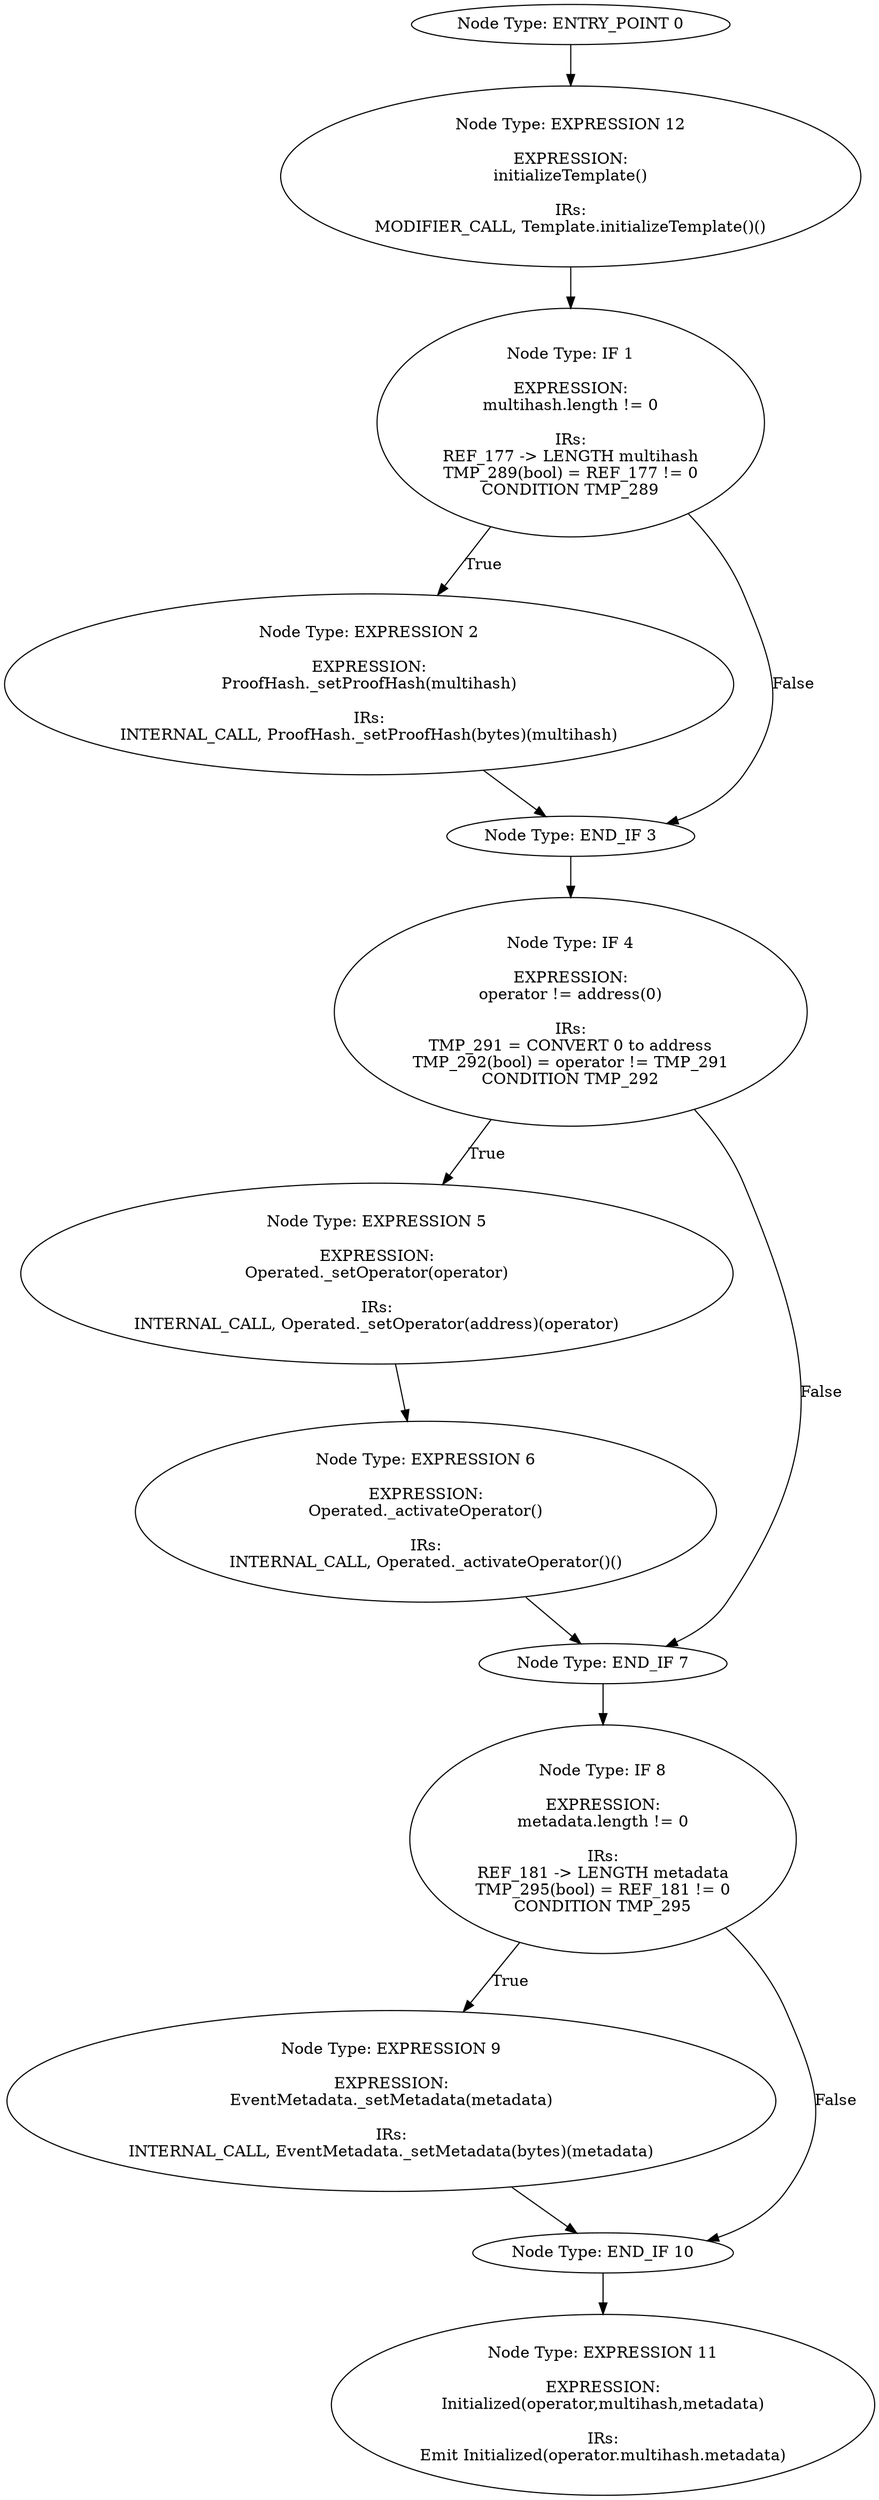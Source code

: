 digraph{
0[label="Node Type: ENTRY_POINT 0
"];
0->12;
1[label="Node Type: IF 1

EXPRESSION:
multihash.length != 0

IRs:
REF_177 -> LENGTH multihash
TMP_289(bool) = REF_177 != 0
CONDITION TMP_289"];
1->2[label="True"];
1->3[label="False"];
2[label="Node Type: EXPRESSION 2

EXPRESSION:
ProofHash._setProofHash(multihash)

IRs:
INTERNAL_CALL, ProofHash._setProofHash(bytes)(multihash)"];
2->3;
3[label="Node Type: END_IF 3
"];
3->4;
4[label="Node Type: IF 4

EXPRESSION:
operator != address(0)

IRs:
TMP_291 = CONVERT 0 to address
TMP_292(bool) = operator != TMP_291
CONDITION TMP_292"];
4->5[label="True"];
4->7[label="False"];
5[label="Node Type: EXPRESSION 5

EXPRESSION:
Operated._setOperator(operator)

IRs:
INTERNAL_CALL, Operated._setOperator(address)(operator)"];
5->6;
6[label="Node Type: EXPRESSION 6

EXPRESSION:
Operated._activateOperator()

IRs:
INTERNAL_CALL, Operated._activateOperator()()"];
6->7;
7[label="Node Type: END_IF 7
"];
7->8;
8[label="Node Type: IF 8

EXPRESSION:
metadata.length != 0

IRs:
REF_181 -> LENGTH metadata
TMP_295(bool) = REF_181 != 0
CONDITION TMP_295"];
8->9[label="True"];
8->10[label="False"];
9[label="Node Type: EXPRESSION 9

EXPRESSION:
EventMetadata._setMetadata(metadata)

IRs:
INTERNAL_CALL, EventMetadata._setMetadata(bytes)(metadata)"];
9->10;
10[label="Node Type: END_IF 10
"];
10->11;
11[label="Node Type: EXPRESSION 11

EXPRESSION:
Initialized(operator,multihash,metadata)

IRs:
Emit Initialized(operator.multihash.metadata)"];
12[label="Node Type: EXPRESSION 12

EXPRESSION:
initializeTemplate()

IRs:
MODIFIER_CALL, Template.initializeTemplate()()"];
12->1;
}
